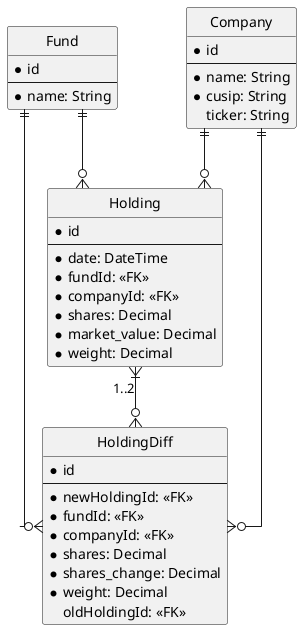 @startuml erd

hide circle

skinparam linetype ortho

Entity Fund {
    * id
    --
    * name: String
}

Entity Company {
    * id
    --
    * name: String
    * cusip: String
      ticker: String
}

Entity Holding {
    * id
    --
    * date: DateTime
    * fundId: <<FK>>
    * companyId: <<FK>>
    * shares: Decimal
    * market_value: Decimal
    * weight: Decimal
}


Entity HoldingDiff {
  * id
  --
  * newHoldingId: <<FK>>
  * fundId: <<FK>>
  * companyId: <<FK>>
  * shares: Decimal
  * shares_change: Decimal
  * weight: Decimal
    oldHoldingId: <<FK>>
}

Fund ||--o{ Holding
Company ||--o{ Holding
Fund ||--o{ HoldingDiff
Company ||--o{ HoldingDiff
Holding }|--o{ HoldingDiff: 1..2

@enduml